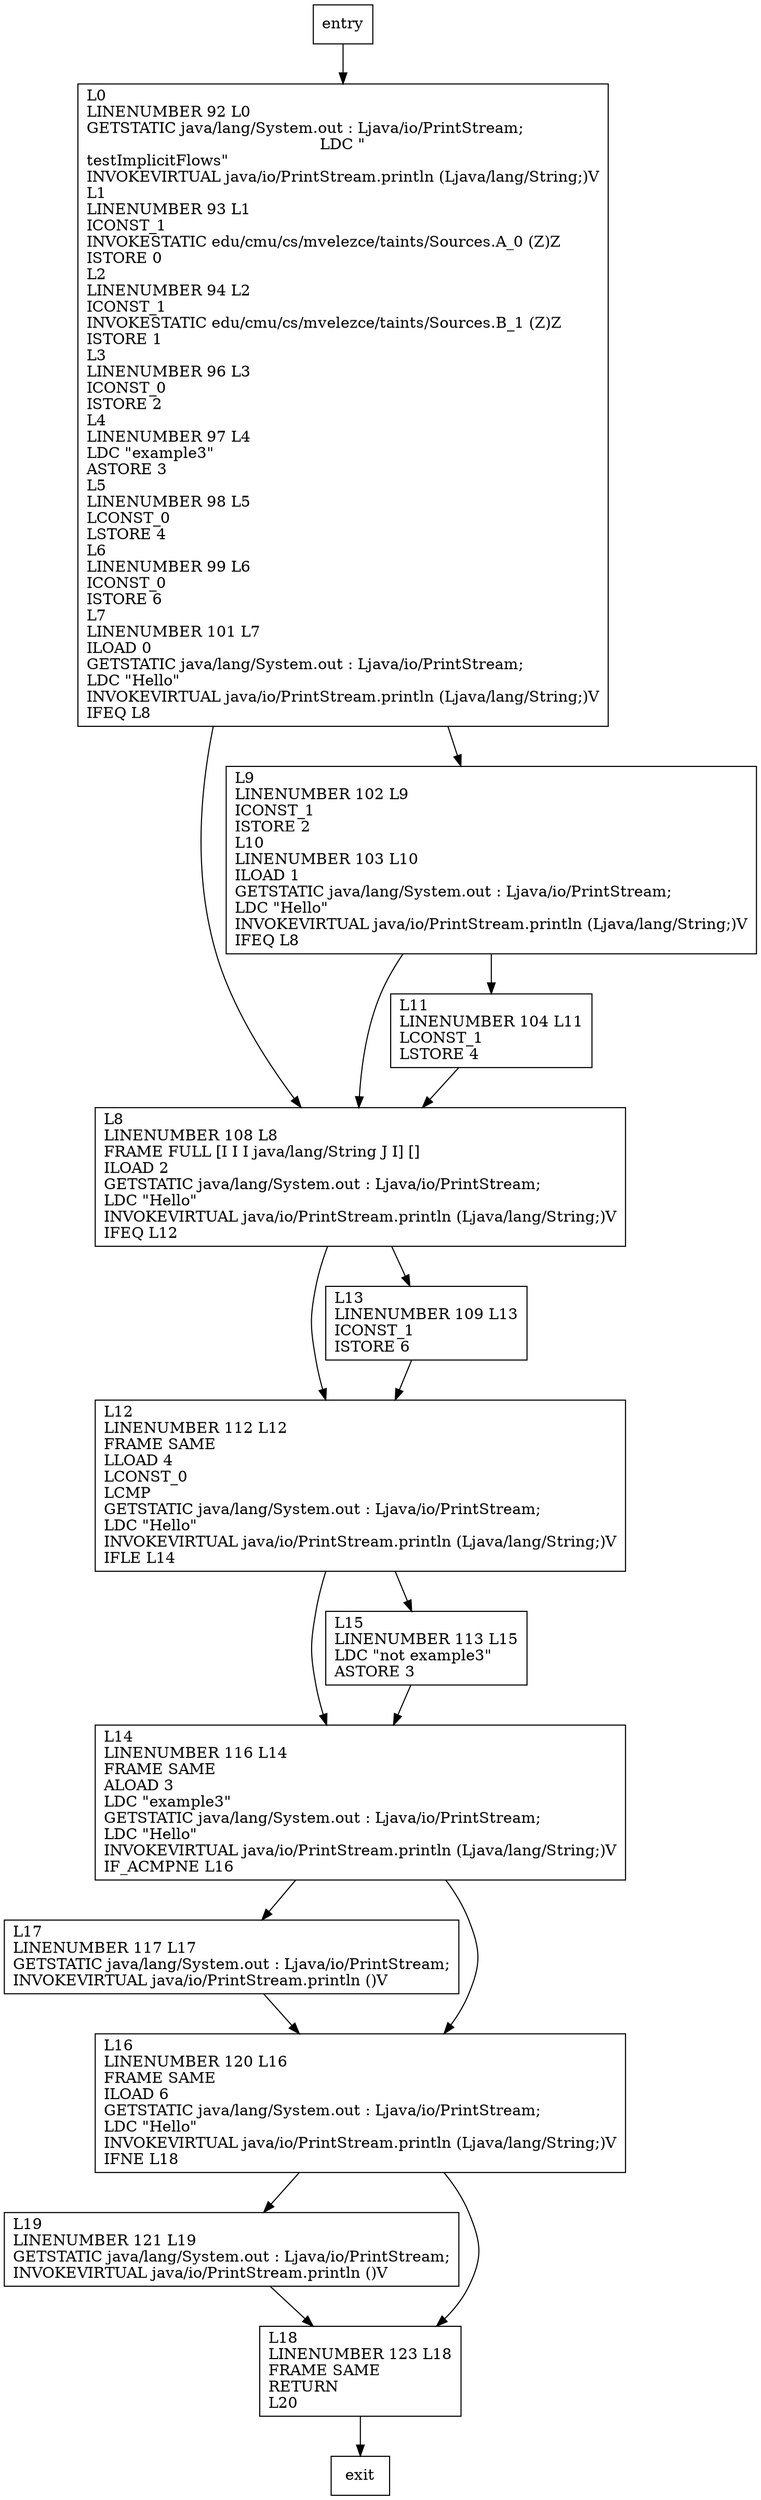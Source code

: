 digraph testImplicitFlows {
node [shape=record];
895599632 [label="L14\lLINENUMBER 116 L14\lFRAME SAME\lALOAD 3\lLDC \"example3\"\lGETSTATIC java/lang/System.out : Ljava/io/PrintStream;\lLDC \"Hello\"\lINVOKEVIRTUAL java/io/PrintStream.println (Ljava/lang/String;)V\lIF_ACMPNE L16\l"];
1508059488 [label="L17\lLINENUMBER 117 L17\lGETSTATIC java/lang/System.out : Ljava/io/PrintStream;\lINVOKEVIRTUAL java/io/PrintStream.println ()V\l"];
2095788421 [label="L12\lLINENUMBER 112 L12\lFRAME SAME\lLLOAD 4\lLCONST_0\lLCMP\lGETSTATIC java/lang/System.out : Ljava/io/PrintStream;\lLDC \"Hello\"\lINVOKEVIRTUAL java/io/PrintStream.println (Ljava/lang/String;)V\lIFLE L14\l"];
2143139988 [label="L8\lLINENUMBER 108 L8\lFRAME FULL [I I I java/lang/String J I] []\lILOAD 2\lGETSTATIC java/lang/System.out : Ljava/io/PrintStream;\lLDC \"Hello\"\lINVOKEVIRTUAL java/io/PrintStream.println (Ljava/lang/String;)V\lIFEQ L12\l"];
1312963234 [label="L0\lLINENUMBER 92 L0\lGETSTATIC java/lang/System.out : Ljava/io/PrintStream;\lLDC \"\ntestImplicitFlows\"\lINVOKEVIRTUAL java/io/PrintStream.println (Ljava/lang/String;)V\lL1\lLINENUMBER 93 L1\lICONST_1\lINVOKESTATIC edu/cmu/cs/mvelezce/taints/Sources.A_0 (Z)Z\lISTORE 0\lL2\lLINENUMBER 94 L2\lICONST_1\lINVOKESTATIC edu/cmu/cs/mvelezce/taints/Sources.B_1 (Z)Z\lISTORE 1\lL3\lLINENUMBER 96 L3\lICONST_0\lISTORE 2\lL4\lLINENUMBER 97 L4\lLDC \"example3\"\lASTORE 3\lL5\lLINENUMBER 98 L5\lLCONST_0\lLSTORE 4\lL6\lLINENUMBER 99 L6\lICONST_0\lISTORE 6\lL7\lLINENUMBER 101 L7\lILOAD 0\lGETSTATIC java/lang/System.out : Ljava/io/PrintStream;\lLDC \"Hello\"\lINVOKEVIRTUAL java/io/PrintStream.println (Ljava/lang/String;)V\lIFEQ L8\l"];
1131184547 [label="L15\lLINENUMBER 113 L15\lLDC \"not example3\"\lASTORE 3\l"];
2082557120 [label="L16\lLINENUMBER 120 L16\lFRAME SAME\lILOAD 6\lGETSTATIC java/lang/System.out : Ljava/io/PrintStream;\lLDC \"Hello\"\lINVOKEVIRTUAL java/io/PrintStream.println (Ljava/lang/String;)V\lIFNE L18\l"];
1845517769 [label="L13\lLINENUMBER 109 L13\lICONST_1\lISTORE 6\l"];
1620948294 [label="L19\lLINENUMBER 121 L19\lGETSTATIC java/lang/System.out : Ljava/io/PrintStream;\lINVOKEVIRTUAL java/io/PrintStream.println ()V\l"];
826865256 [label="L11\lLINENUMBER 104 L11\lLCONST_1\lLSTORE 4\l"];
1533524862 [label="L18\lLINENUMBER 123 L18\lFRAME SAME\lRETURN\lL20\l"];
813823788 [label="L9\lLINENUMBER 102 L9\lICONST_1\lISTORE 2\lL10\lLINENUMBER 103 L10\lILOAD 1\lGETSTATIC java/lang/System.out : Ljava/io/PrintStream;\lLDC \"Hello\"\lINVOKEVIRTUAL java/io/PrintStream.println (Ljava/lang/String;)V\lIFEQ L8\l"];
entry;
exit;
895599632 -> 1508059488;
895599632 -> 2082557120;
1131184547 -> 895599632;
2082557120 -> 1533524862;
2082557120 -> 1620948294;
1845517769 -> 2095788421;
1620948294 -> 1533524862;
813823788 -> 2143139988;
813823788 -> 826865256;
entry -> 1312963234;
1508059488 -> 2082557120;
2095788421 -> 895599632;
2095788421 -> 1131184547;
2143139988 -> 2095788421;
2143139988 -> 1845517769;
1312963234 -> 2143139988;
1312963234 -> 813823788;
826865256 -> 2143139988;
1533524862 -> exit;
}
